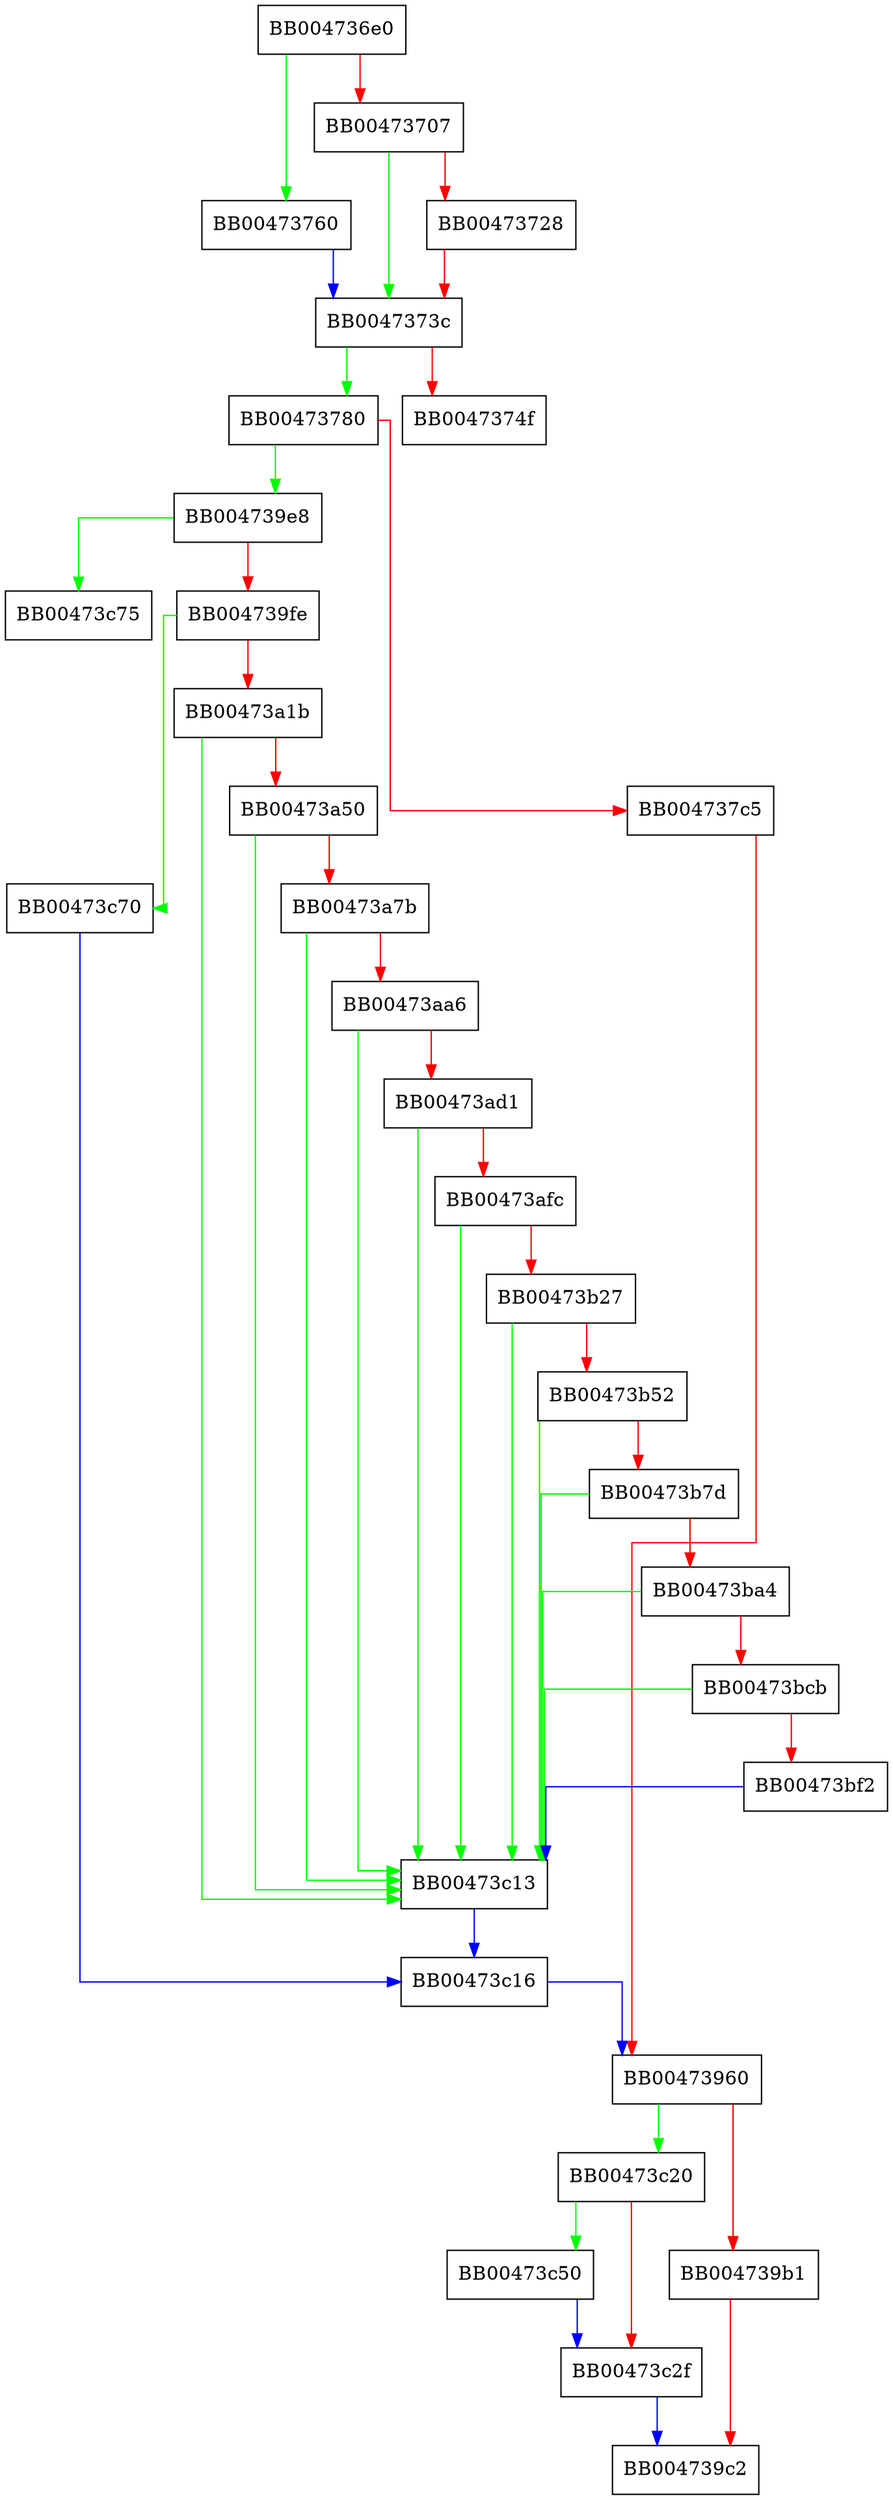 digraph print_verify_detail {
  node [shape="box"];
  graph [splines=ortho];
  BB004736e0 -> BB00473760 [color="green"];
  BB004736e0 -> BB00473707 [color="red"];
  BB00473707 -> BB0047373c [color="green"];
  BB00473707 -> BB00473728 [color="red"];
  BB00473728 -> BB0047373c [color="red"];
  BB0047373c -> BB00473780 [color="green"];
  BB0047373c -> BB0047374f [color="red"];
  BB00473760 -> BB0047373c [color="blue"];
  BB00473780 -> BB004739e8 [color="green"];
  BB00473780 -> BB004737c5 [color="red"];
  BB004737c5 -> BB00473960 [color="red"];
  BB00473960 -> BB00473c20 [color="green"];
  BB00473960 -> BB004739b1 [color="red"];
  BB004739b1 -> BB004739c2 [color="red"];
  BB004739e8 -> BB00473c75 [color="green"];
  BB004739e8 -> BB004739fe [color="red"];
  BB004739fe -> BB00473c70 [color="green"];
  BB004739fe -> BB00473a1b [color="red"];
  BB00473a1b -> BB00473c13 [color="green"];
  BB00473a1b -> BB00473a50 [color="red"];
  BB00473a50 -> BB00473c13 [color="green"];
  BB00473a50 -> BB00473a7b [color="red"];
  BB00473a7b -> BB00473c13 [color="green"];
  BB00473a7b -> BB00473aa6 [color="red"];
  BB00473aa6 -> BB00473c13 [color="green"];
  BB00473aa6 -> BB00473ad1 [color="red"];
  BB00473ad1 -> BB00473c13 [color="green"];
  BB00473ad1 -> BB00473afc [color="red"];
  BB00473afc -> BB00473c13 [color="green"];
  BB00473afc -> BB00473b27 [color="red"];
  BB00473b27 -> BB00473c13 [color="green"];
  BB00473b27 -> BB00473b52 [color="red"];
  BB00473b52 -> BB00473c13 [color="green"];
  BB00473b52 -> BB00473b7d [color="red"];
  BB00473b7d -> BB00473c13 [color="green"];
  BB00473b7d -> BB00473ba4 [color="red"];
  BB00473ba4 -> BB00473c13 [color="green"];
  BB00473ba4 -> BB00473bcb [color="red"];
  BB00473bcb -> BB00473c13 [color="green"];
  BB00473bcb -> BB00473bf2 [color="red"];
  BB00473bf2 -> BB00473c13 [color="blue"];
  BB00473c13 -> BB00473c16 [color="blue"];
  BB00473c16 -> BB00473960 [color="blue"];
  BB00473c20 -> BB00473c50 [color="green"];
  BB00473c20 -> BB00473c2f [color="red"];
  BB00473c2f -> BB004739c2 [color="blue"];
  BB00473c50 -> BB00473c2f [color="blue"];
  BB00473c70 -> BB00473c16 [color="blue"];
}